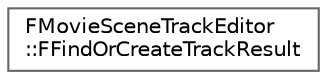 digraph "Graphical Class Hierarchy"
{
 // INTERACTIVE_SVG=YES
 // LATEX_PDF_SIZE
  bgcolor="transparent";
  edge [fontname=Helvetica,fontsize=10,labelfontname=Helvetica,labelfontsize=10];
  node [fontname=Helvetica,fontsize=10,shape=box,height=0.2,width=0.4];
  rankdir="LR";
  Node0 [id="Node000000",label="FMovieSceneTrackEditor\l::FFindOrCreateTrackResult",height=0.2,width=0.4,color="grey40", fillcolor="white", style="filled",URL="$d3/d46/structFMovieSceneTrackEditor_1_1FFindOrCreateTrackResult.html",tooltip=" "];
}
